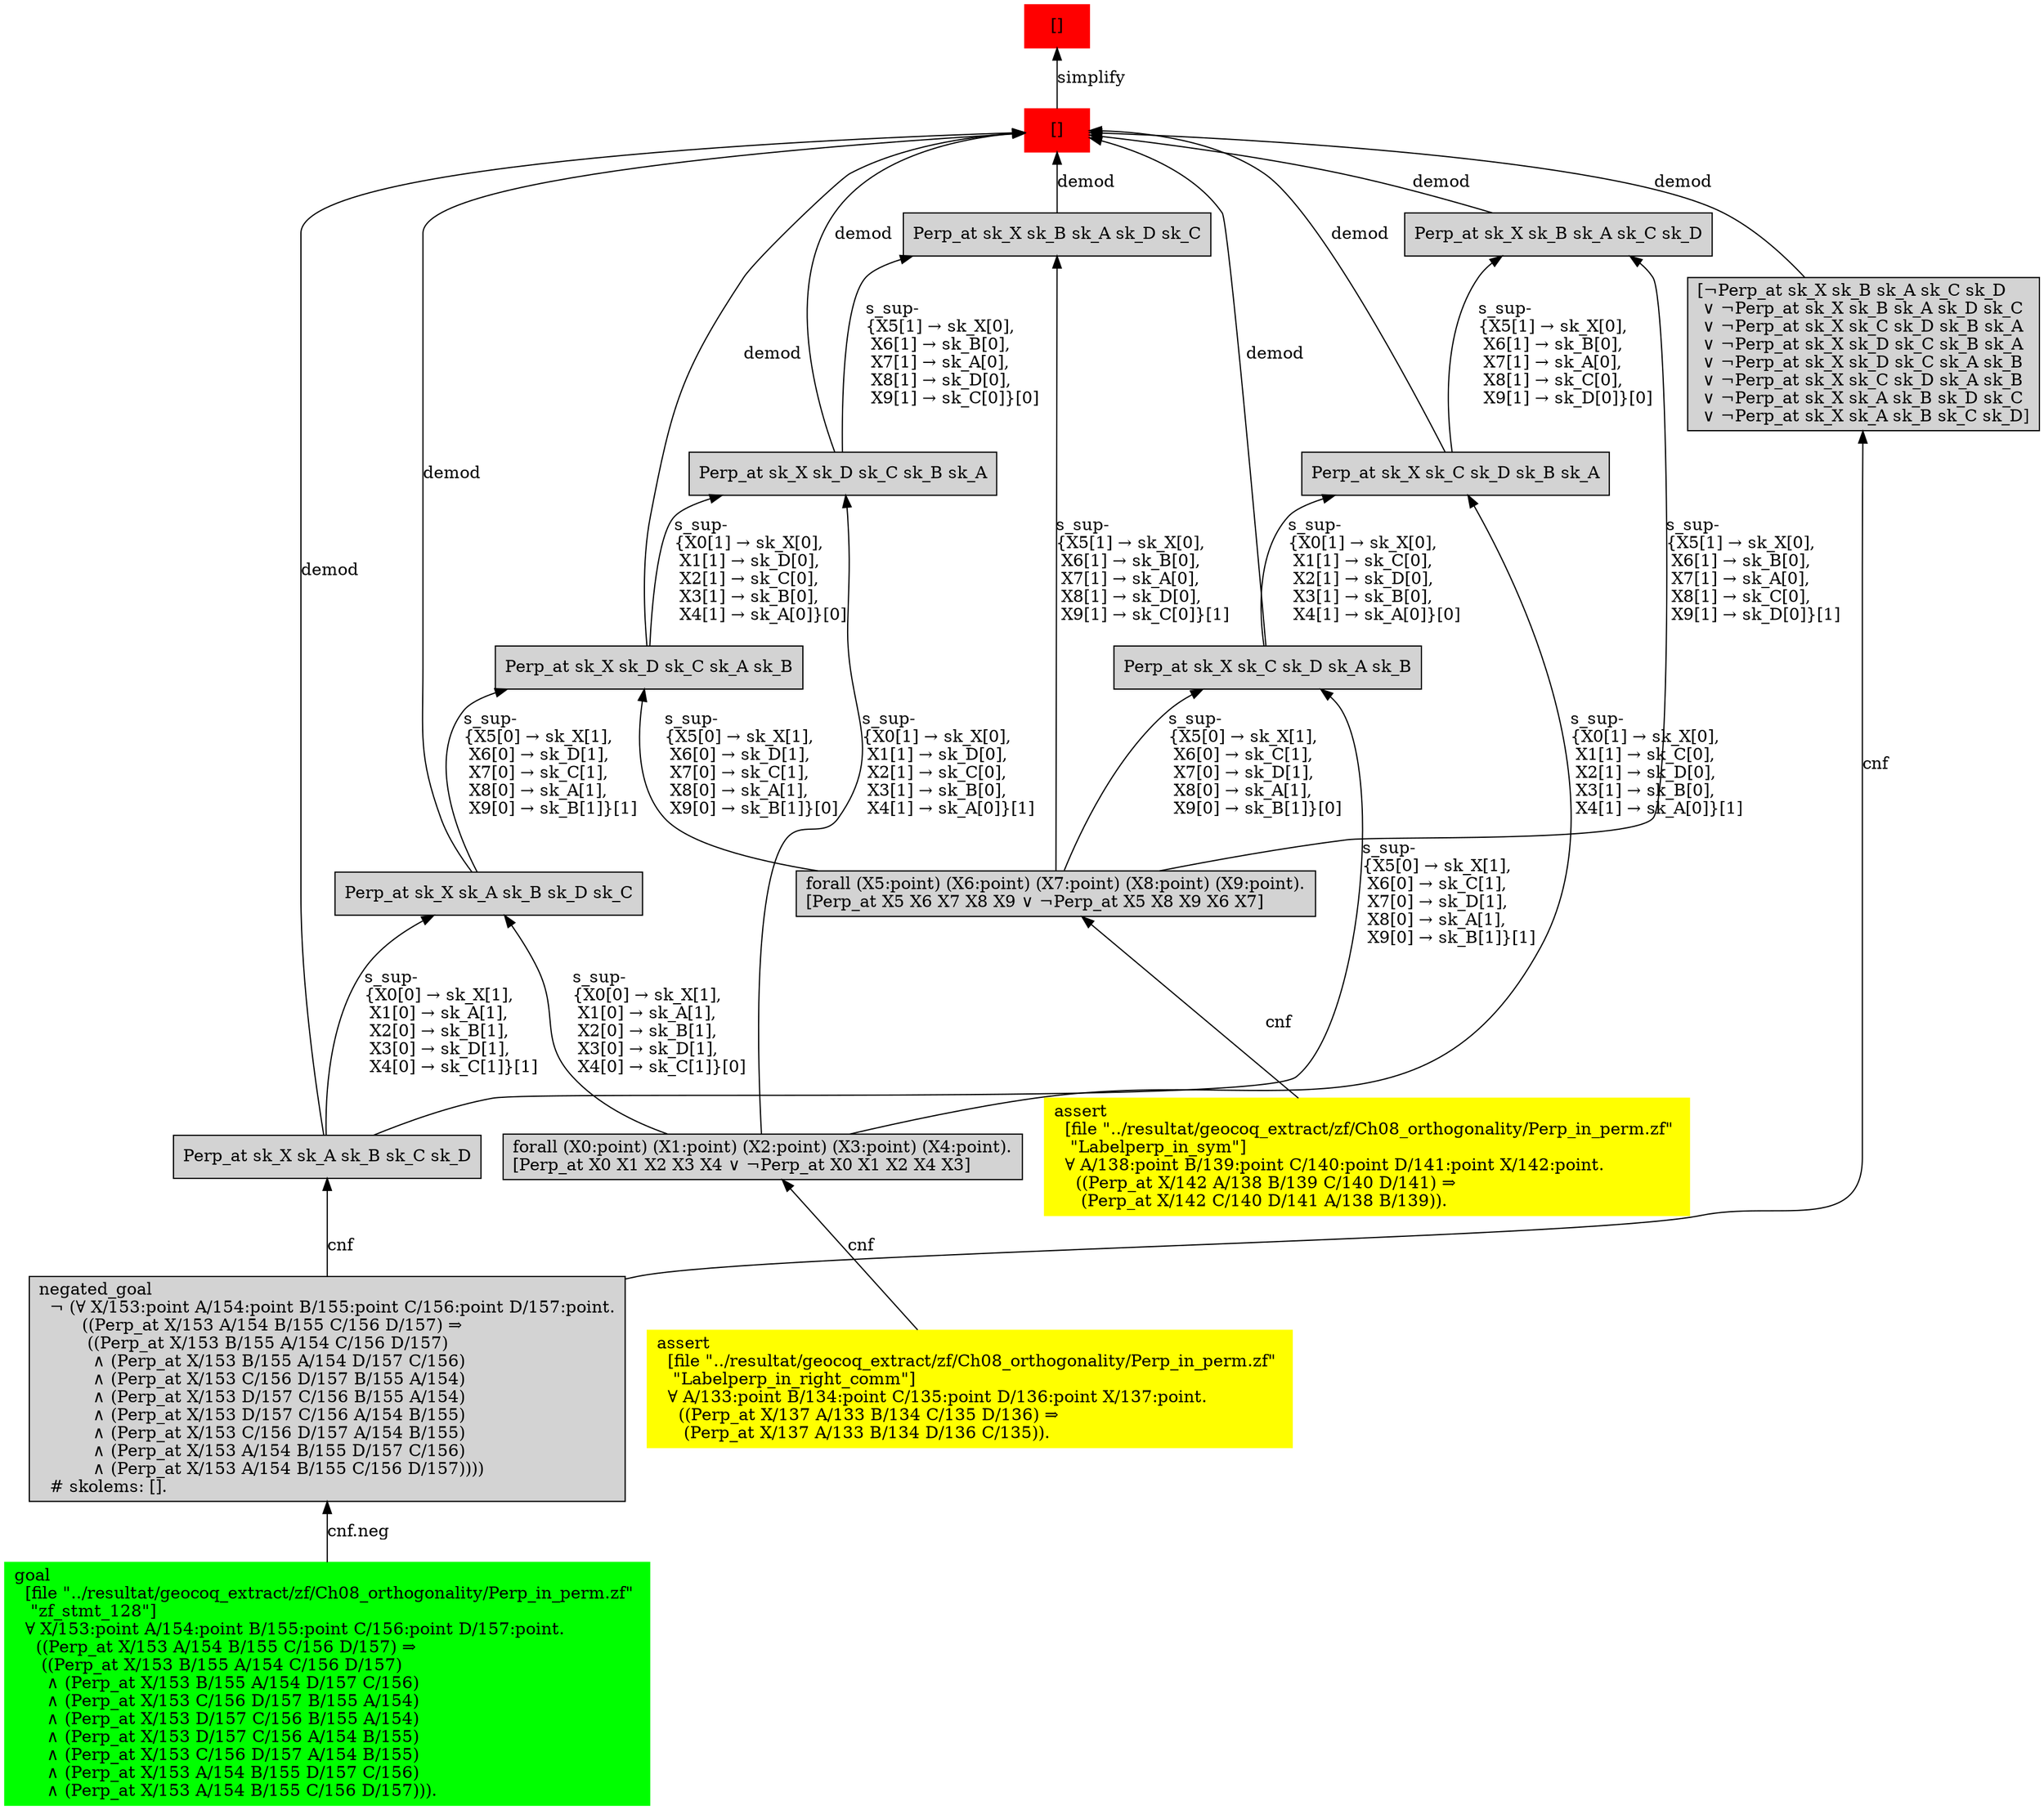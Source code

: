 digraph "unsat_graph" {
  vertex_0 [color=red, label="[]", shape=box, style=filled];
  vertex_0 -> vertex_1 [label="simplify", dir="back"];
  vertex_1 [color=red, label="[]", shape=box, style=filled];
  vertex_1 -> vertex_2 [label="demod", dir="back"];
  vertex_2 [shape=box, label="Perp_at sk_X sk_A sk_B sk_C sk_D\l", style=filled];
  vertex_2 -> vertex_3 [label="cnf", dir="back"];
  vertex_3 [shape=box, label="negated_goal\l  ¬ (∀ X/153:point A/154:point B/155:point C/156:point D/157:point.\l        ((Perp_at X/153 A/154 B/155 C/156 D/157) ⇒\l         ((Perp_at X/153 B/155 A/154 C/156 D/157)\l          ∧ (Perp_at X/153 B/155 A/154 D/157 C/156)\l          ∧ (Perp_at X/153 C/156 D/157 B/155 A/154)\l          ∧ (Perp_at X/153 D/157 C/156 B/155 A/154)\l          ∧ (Perp_at X/153 D/157 C/156 A/154 B/155)\l          ∧ (Perp_at X/153 C/156 D/157 A/154 B/155)\l          ∧ (Perp_at X/153 A/154 B/155 D/157 C/156)\l          ∧ (Perp_at X/153 A/154 B/155 C/156 D/157))))\l  # skolems: [].\l", style=filled];
  vertex_3 -> vertex_4 [label="cnf.neg", dir="back"];
  vertex_4 [color=green, shape=box, label="goal\l  [file \"../resultat/geocoq_extract/zf/Ch08_orthogonality/Perp_in_perm.zf\" \l   \"zf_stmt_128\"]\l  ∀ X/153:point A/154:point B/155:point C/156:point D/157:point.\l    ((Perp_at X/153 A/154 B/155 C/156 D/157) ⇒\l     ((Perp_at X/153 B/155 A/154 C/156 D/157)\l      ∧ (Perp_at X/153 B/155 A/154 D/157 C/156)\l      ∧ (Perp_at X/153 C/156 D/157 B/155 A/154)\l      ∧ (Perp_at X/153 D/157 C/156 B/155 A/154)\l      ∧ (Perp_at X/153 D/157 C/156 A/154 B/155)\l      ∧ (Perp_at X/153 C/156 D/157 A/154 B/155)\l      ∧ (Perp_at X/153 A/154 B/155 D/157 C/156)\l      ∧ (Perp_at X/153 A/154 B/155 C/156 D/157))).\l", style=filled];
  vertex_1 -> vertex_5 [label="demod", dir="back"];
  vertex_5 [shape=box, label="Perp_at sk_X sk_A sk_B sk_D sk_C\l", style=filled];
  vertex_5 -> vertex_6 [label="s_sup-\l\{X0[0] → sk_X[1], \l X1[0] → sk_A[1], \l X2[0] → sk_B[1], \l X3[0] → sk_D[1], \l X4[0] → sk_C[1]\}[0]\l", dir="back"];
  vertex_6 [shape=box, label="forall (X0:point) (X1:point) (X2:point) (X3:point) (X4:point).\l[Perp_at X0 X1 X2 X3 X4 ∨ ¬Perp_at X0 X1 X2 X4 X3]\l", style=filled];
  vertex_6 -> vertex_7 [label="cnf", dir="back"];
  vertex_7 [color=yellow, shape=box, label="assert\l  [file \"../resultat/geocoq_extract/zf/Ch08_orthogonality/Perp_in_perm.zf\" \l   \"Labelperp_in_right_comm\"]\l  ∀ A/133:point B/134:point C/135:point D/136:point X/137:point.\l    ((Perp_at X/137 A/133 B/134 C/135 D/136) ⇒\l     (Perp_at X/137 A/133 B/134 D/136 C/135)).\l", style=filled];
  vertex_5 -> vertex_2 [label="s_sup-\l\{X0[0] → sk_X[1], \l X1[0] → sk_A[1], \l X2[0] → sk_B[1], \l X3[0] → sk_D[1], \l X4[0] → sk_C[1]\}[1]\l", dir="back"];
  vertex_1 -> vertex_8 [label="demod", dir="back"];
  vertex_8 [shape=box, label="Perp_at sk_X sk_C sk_D sk_A sk_B\l", style=filled];
  vertex_8 -> vertex_9 [label="s_sup-\l\{X5[0] → sk_X[1], \l X6[0] → sk_C[1], \l X7[0] → sk_D[1], \l X8[0] → sk_A[1], \l X9[0] → sk_B[1]\}[0]\l", dir="back"];
  vertex_9 [shape=box, label="forall (X5:point) (X6:point) (X7:point) (X8:point) (X9:point).\l[Perp_at X5 X6 X7 X8 X9 ∨ ¬Perp_at X5 X8 X9 X6 X7]\l", style=filled];
  vertex_9 -> vertex_10 [label="cnf", dir="back"];
  vertex_10 [color=yellow, shape=box, label="assert\l  [file \"../resultat/geocoq_extract/zf/Ch08_orthogonality/Perp_in_perm.zf\" \l   \"Labelperp_in_sym\"]\l  ∀ A/138:point B/139:point C/140:point D/141:point X/142:point.\l    ((Perp_at X/142 A/138 B/139 C/140 D/141) ⇒\l     (Perp_at X/142 C/140 D/141 A/138 B/139)).\l", style=filled];
  vertex_8 -> vertex_2 [label="s_sup-\l\{X5[0] → sk_X[1], \l X6[0] → sk_C[1], \l X7[0] → sk_D[1], \l X8[0] → sk_A[1], \l X9[0] → sk_B[1]\}[1]\l", dir="back"];
  vertex_1 -> vertex_11 [label="demod", dir="back"];
  vertex_11 [shape=box, label="Perp_at sk_X sk_D sk_C sk_A sk_B\l", style=filled];
  vertex_11 -> vertex_9 [label="s_sup-\l\{X5[0] → sk_X[1], \l X6[0] → sk_D[1], \l X7[0] → sk_C[1], \l X8[0] → sk_A[1], \l X9[0] → sk_B[1]\}[0]\l", dir="back"];
  vertex_11 -> vertex_5 [label="s_sup-\l\{X5[0] → sk_X[1], \l X6[0] → sk_D[1], \l X7[0] → sk_C[1], \l X8[0] → sk_A[1], \l X9[0] → sk_B[1]\}[1]\l", dir="back"];
  vertex_1 -> vertex_12 [label="demod", dir="back"];
  vertex_12 [shape=box, label="Perp_at sk_X sk_D sk_C sk_B sk_A\l", style=filled];
  vertex_12 -> vertex_6 [label="s_sup-\l\{X0[1] → sk_X[0], \l X1[1] → sk_D[0], \l X2[1] → sk_C[0], \l X3[1] → sk_B[0], \l X4[1] → sk_A[0]\}[1]\l", dir="back"];
  vertex_12 -> vertex_11 [label="s_sup-\l\{X0[1] → sk_X[0], \l X1[1] → sk_D[0], \l X2[1] → sk_C[0], \l X3[1] → sk_B[0], \l X4[1] → sk_A[0]\}[0]\l", dir="back"];
  vertex_1 -> vertex_13 [label="demod", dir="back"];
  vertex_13 [shape=box, label="Perp_at sk_X sk_C sk_D sk_B sk_A\l", style=filled];
  vertex_13 -> vertex_6 [label="s_sup-\l\{X0[1] → sk_X[0], \l X1[1] → sk_C[0], \l X2[1] → sk_D[0], \l X3[1] → sk_B[0], \l X4[1] → sk_A[0]\}[1]\l", dir="back"];
  vertex_13 -> vertex_8 [label="s_sup-\l\{X0[1] → sk_X[0], \l X1[1] → sk_C[0], \l X2[1] → sk_D[0], \l X3[1] → sk_B[0], \l X4[1] → sk_A[0]\}[0]\l", dir="back"];
  vertex_1 -> vertex_14 [label="demod", dir="back"];
  vertex_14 [shape=box, label="Perp_at sk_X sk_B sk_A sk_D sk_C\l", style=filled];
  vertex_14 -> vertex_9 [label="s_sup-\l\{X5[1] → sk_X[0], \l X6[1] → sk_B[0], \l X7[1] → sk_A[0], \l X8[1] → sk_D[0], \l X9[1] → sk_C[0]\}[1]\l", dir="back"];
  vertex_14 -> vertex_12 [label="s_sup-\l\{X5[1] → sk_X[0], \l X6[1] → sk_B[0], \l X7[1] → sk_A[0], \l X8[1] → sk_D[0], \l X9[1] → sk_C[0]\}[0]\l", dir="back"];
  vertex_1 -> vertex_15 [label="demod", dir="back"];
  vertex_15 [shape=box, label="Perp_at sk_X sk_B sk_A sk_C sk_D\l", style=filled];
  vertex_15 -> vertex_9 [label="s_sup-\l\{X5[1] → sk_X[0], \l X6[1] → sk_B[0], \l X7[1] → sk_A[0], \l X8[1] → sk_C[0], \l X9[1] → sk_D[0]\}[1]\l", dir="back"];
  vertex_15 -> vertex_13 [label="s_sup-\l\{X5[1] → sk_X[0], \l X6[1] → sk_B[0], \l X7[1] → sk_A[0], \l X8[1] → sk_C[0], \l X9[1] → sk_D[0]\}[0]\l", dir="back"];
  vertex_1 -> vertex_16 [label="demod", dir="back"];
  vertex_16 [shape=box, label="[¬Perp_at sk_X sk_B sk_A sk_C sk_D\l ∨ ¬Perp_at sk_X sk_B sk_A sk_D sk_C\l ∨ ¬Perp_at sk_X sk_C sk_D sk_B sk_A\l ∨ ¬Perp_at sk_X sk_D sk_C sk_B sk_A\l ∨ ¬Perp_at sk_X sk_D sk_C sk_A sk_B\l ∨ ¬Perp_at sk_X sk_C sk_D sk_A sk_B\l ∨ ¬Perp_at sk_X sk_A sk_B sk_D sk_C\l ∨ ¬Perp_at sk_X sk_A sk_B sk_C sk_D]\l", style=filled];
  vertex_16 -> vertex_3 [label="cnf", dir="back"];
  }


